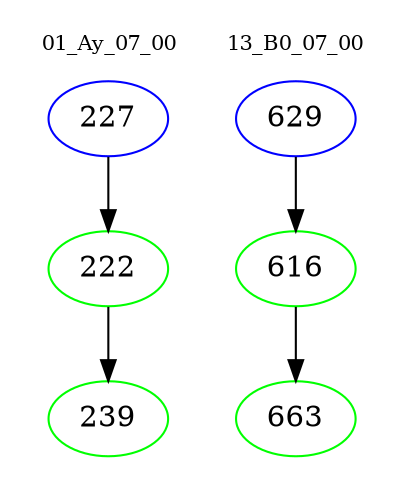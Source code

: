 digraph{
subgraph cluster_0 {
color = white
label = "01_Ay_07_00";
fontsize=10;
T0_227 [label="227", color="blue"]
T0_227 -> T0_222 [color="black"]
T0_222 [label="222", color="green"]
T0_222 -> T0_239 [color="black"]
T0_239 [label="239", color="green"]
}
subgraph cluster_1 {
color = white
label = "13_B0_07_00";
fontsize=10;
T1_629 [label="629", color="blue"]
T1_629 -> T1_616 [color="black"]
T1_616 [label="616", color="green"]
T1_616 -> T1_663 [color="black"]
T1_663 [label="663", color="green"]
}
}
